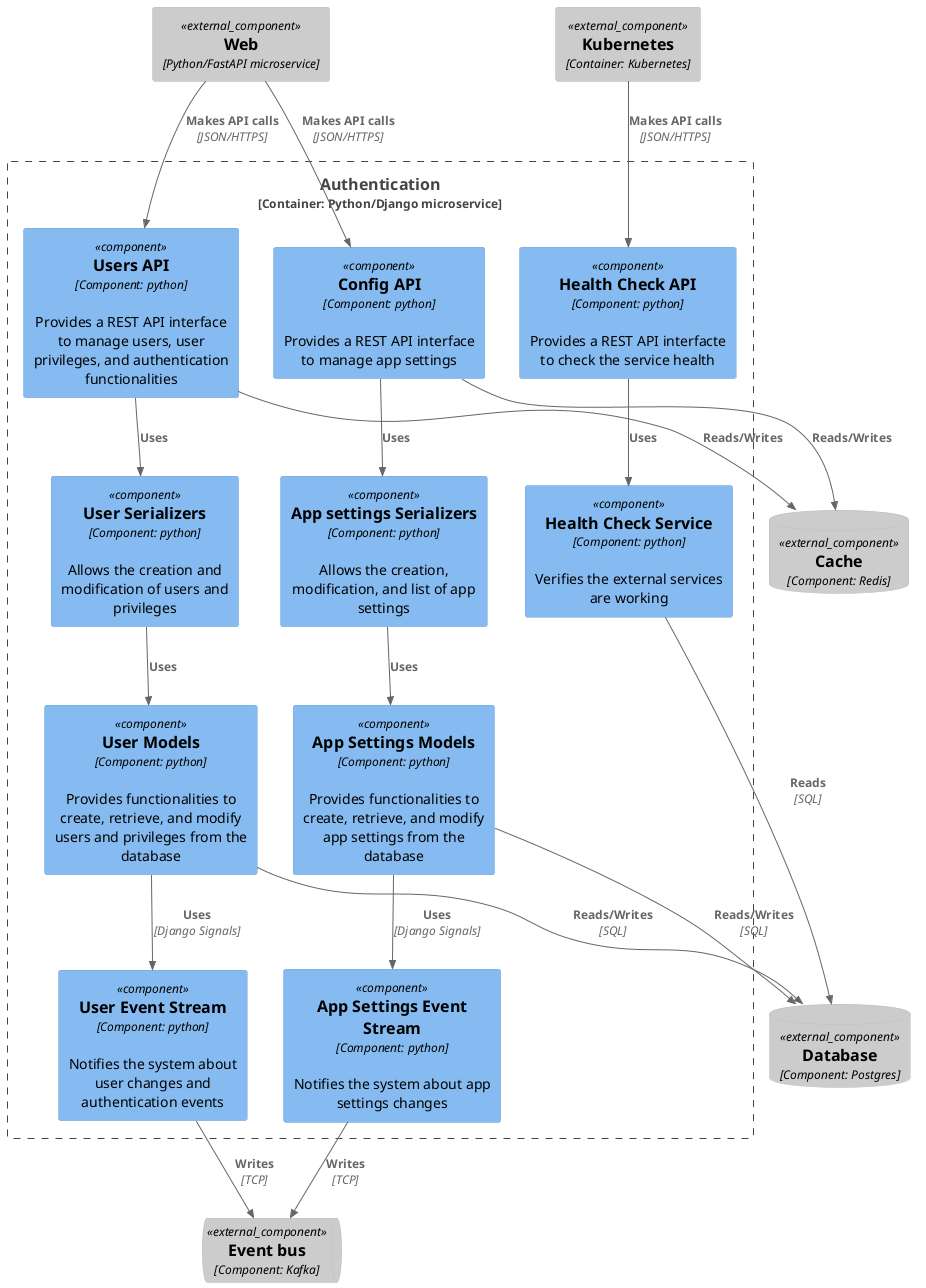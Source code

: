 @startuml C3 Authentication
!include  <C4/C4_Component>


ComponentQueue_Ext(kafka, "Event bus", "Component: Kafka")
ComponentDb_Ext(db, "Database", "Component: Postgres")
ComponentDb_Ext(redis, "Cache", "Component: Redis")
Component_Ext(gateway, "Web", "Python/FastAPI microservice")
Component_Ext(kubernetes, "Kubernetes", "Container: Kubernetes")


Boundary(authentication_ms, "Authentication", "Container: Python/Django microservice") {
    ' ------------------------------------------------------
    ' User authentication and user management
    ' ------------------------------------------------------
    
    Component( \
        user_api, \
        "Users API", \
        "Component: python", \
        "Provides a REST API interface to manage users, user privileges, and authentication functionalities"\
    )
    Component( \
        user_serializers, \
        "User Serializers", \
        "Component: python", \
        "Allows the creation and modification of users and privileges"\
    )
    Component( \
        user_models, \
        "User Models", \
        "Component: python", \
        "Provides functionalities to create, retrieve, and modify users and privileges from the database"\
    )

    Component( \
        user_stream, \
        "User Event Stream", \
        "Component: python", \
        "Notifies the system about user changes and authentication events"\
    )


    Rel(gateway, user_api, "Makes API calls", "JSON/HTTPS")
    
    Rel(user_api, user_serializers, "Uses")
    Rel(user_api, redis, "Reads/Writes")
    
    Rel(user_serializers, user_models, "Uses")
    
    Rel(user_models, db, "Reads/Writes", "SQL")
    Rel(user_models, user_stream, "Uses", "Django Signals")
    
    Rel(user_stream, kafka, "Writes", "TCP")

    ' ------------------------------------------------------
    ' App settings
    ' ------------------------------------------------------
    
    Component( \
        config_api, \
        "Config API", \
        "Component: python", \
        "Provides a REST API interface to manage app settings"\
    )
    Component( \
        config_serializers, \
        "App settings Serializers", \
        "Component: python", \
        "Allows the creation, modification, and list of app settings"\
    )
    Component( \
        config_models, \
        "App Settings Models", \
        "Component: python", \
        "Provides functionalities to create, retrieve, and modify app settings from the database"\
    )

    Component( \
        config_stream, \
        "App Settings Event Stream", \
        "Component: python", \
        "Notifies the system about app settings changes"\
    )


    Rel(gateway, config_api, "Makes API calls", "JSON/HTTPS")
    
    Rel(config_api, config_serializers, "Uses")
    Rel(config_api, redis, "Reads/Writes")
    
    Rel(config_serializers, config_models, "Uses")
    
    Rel(config_models, db, "Reads/Writes", "SQL")
    Rel(config_models, config_stream, "Uses", "Django Signals")
    
    Rel(config_stream, kafka, "Writes", "TCP")

    ' ------------------------------------------------------
    ' Health check
    ' ------------------------------------------------------

    Component( \
        health_check_api, \
        "Health Check API", \
        "Component: python", \
        "Provides a REST API interfacte to check the service health"\
    )
    Component( \
        health_check_service, \
        "Health Check Service", \
        "Component: python", \
        "Verifies the external services are working"\
    )

    Rel(health_check_api, health_check_service, "Uses")
    Rel(health_check_service, db, "Reads", "SQL")
    Rel(kubernetes, health_check_api, "Makes API calls", "JSON/HTTPS")
}


@enduml